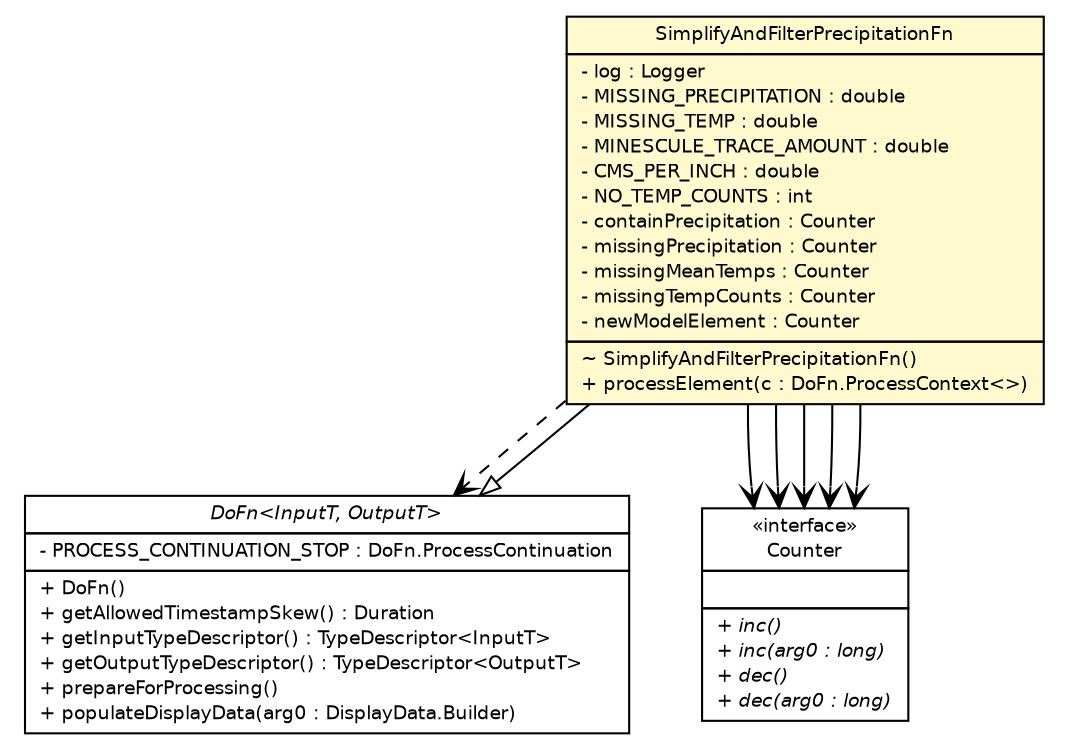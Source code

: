 #!/usr/local/bin/dot
#
# Class diagram 
# Generated by UMLGraph version R5_6-24-gf6e263 (http://www.umlgraph.org/)
#

digraph G {
	edge [fontname="Helvetica",fontsize=10,labelfontname="Helvetica",labelfontsize=10];
	node [fontname="Helvetica",fontsize=10,shape=plaintext];
	nodesep=0.25;
	ranksep=0.5;
	// com.ohair.stephen.edp.transform.GSODTransform.SimplifyAndFilterPrecipitationFn
	c319 [label=<<table title="com.ohair.stephen.edp.transform.GSODTransform.SimplifyAndFilterPrecipitationFn" border="0" cellborder="1" cellspacing="0" cellpadding="2" port="p" bgcolor="lemonChiffon" href="./GSODTransform.SimplifyAndFilterPrecipitationFn.html">
		<tr><td><table border="0" cellspacing="0" cellpadding="1">
<tr><td align="center" balign="center"> SimplifyAndFilterPrecipitationFn </td></tr>
		</table></td></tr>
		<tr><td><table border="0" cellspacing="0" cellpadding="1">
<tr><td align="left" balign="left"> - log : Logger </td></tr>
<tr><td align="left" balign="left"> - MISSING_PRECIPITATION : double </td></tr>
<tr><td align="left" balign="left"> - MISSING_TEMP : double </td></tr>
<tr><td align="left" balign="left"> - MINESCULE_TRACE_AMOUNT : double </td></tr>
<tr><td align="left" balign="left"> - CMS_PER_INCH : double </td></tr>
<tr><td align="left" balign="left"> - NO_TEMP_COUNTS : int </td></tr>
<tr><td align="left" balign="left"> - containPrecipitation : Counter </td></tr>
<tr><td align="left" balign="left"> - missingPrecipitation : Counter </td></tr>
<tr><td align="left" balign="left"> - missingMeanTemps : Counter </td></tr>
<tr><td align="left" balign="left"> - missingTempCounts : Counter </td></tr>
<tr><td align="left" balign="left"> - newModelElement : Counter </td></tr>
		</table></td></tr>
		<tr><td><table border="0" cellspacing="0" cellpadding="1">
<tr><td align="left" balign="left"> ~ SimplifyAndFilterPrecipitationFn() </td></tr>
<tr><td align="left" balign="left"> + processElement(c : DoFn.ProcessContext&lt;&gt;) </td></tr>
		</table></td></tr>
		</table>>, URL="./GSODTransform.SimplifyAndFilterPrecipitationFn.html", fontname="Helvetica", fontcolor="black", fontsize=9.0];
	//com.ohair.stephen.edp.transform.GSODTransform.SimplifyAndFilterPrecipitationFn extends org.apache.beam.sdk.transforms.DoFn<com.google.api.services.bigquery.model.TableRow, com.ohair.stephen.edp.model.GSODDataModel>
	c321:p -> c319:p [dir=back,arrowtail=empty];
	// com.ohair.stephen.edp.transform.GSODTransform.SimplifyAndFilterPrecipitationFn NAVASSOC org.apache.beam.sdk.metrics.Counter
	c319:p -> c323:p [taillabel="", label="", headlabel="", fontname="Helvetica", fontcolor="black", fontsize=10.0, color="black", arrowhead=open];
	// com.ohair.stephen.edp.transform.GSODTransform.SimplifyAndFilterPrecipitationFn NAVASSOC org.apache.beam.sdk.metrics.Counter
	c319:p -> c323:p [taillabel="", label="", headlabel="", fontname="Helvetica", fontcolor="black", fontsize=10.0, color="black", arrowhead=open];
	// com.ohair.stephen.edp.transform.GSODTransform.SimplifyAndFilterPrecipitationFn NAVASSOC org.apache.beam.sdk.metrics.Counter
	c319:p -> c323:p [taillabel="", label="", headlabel="", fontname="Helvetica", fontcolor="black", fontsize=10.0, color="black", arrowhead=open];
	// com.ohair.stephen.edp.transform.GSODTransform.SimplifyAndFilterPrecipitationFn NAVASSOC org.apache.beam.sdk.metrics.Counter
	c319:p -> c323:p [taillabel="", label="", headlabel="", fontname="Helvetica", fontcolor="black", fontsize=10.0, color="black", arrowhead=open];
	// com.ohair.stephen.edp.transform.GSODTransform.SimplifyAndFilterPrecipitationFn NAVASSOC org.apache.beam.sdk.metrics.Counter
	c319:p -> c323:p [taillabel="", label="", headlabel="", fontname="Helvetica", fontcolor="black", fontsize=10.0, color="black", arrowhead=open];
	// com.ohair.stephen.edp.transform.GSODTransform.SimplifyAndFilterPrecipitationFn DEPEND org.apache.beam.sdk.transforms.DoFn<InputT, OutputT>.ProcessContext
	c319:p -> c321:p [taillabel="", label="", headlabel="", fontname="Helvetica", fontcolor="black", fontsize=10.0, color="black", arrowhead=open, style=dashed];
	// org.apache.beam.sdk.transforms.DoFn<InputT, OutputT>
	c321 [label=<<table title="org.apache.beam.sdk.transforms.DoFn" border="0" cellborder="1" cellspacing="0" cellpadding="2" port="p" href="http://java.sun.com/j2se/1.4.2/docs/api/org/apache/beam/sdk/transforms/DoFn.html">
		<tr><td><table border="0" cellspacing="0" cellpadding="1">
<tr><td align="center" balign="center"><font face="Helvetica-Oblique"> DoFn&lt;InputT, OutputT&gt; </font></td></tr>
		</table></td></tr>
		<tr><td><table border="0" cellspacing="0" cellpadding="1">
<tr><td align="left" balign="left"> - PROCESS_CONTINUATION_STOP : DoFn.ProcessContinuation </td></tr>
		</table></td></tr>
		<tr><td><table border="0" cellspacing="0" cellpadding="1">
<tr><td align="left" balign="left"> + DoFn() </td></tr>
<tr><td align="left" balign="left"> + getAllowedTimestampSkew() : Duration </td></tr>
<tr><td align="left" balign="left"> + getInputTypeDescriptor() : TypeDescriptor&lt;InputT&gt; </td></tr>
<tr><td align="left" balign="left"> + getOutputTypeDescriptor() : TypeDescriptor&lt;OutputT&gt; </td></tr>
<tr><td align="left" balign="left"> + prepareForProcessing() </td></tr>
<tr><td align="left" balign="left"> + populateDisplayData(arg0 : DisplayData.Builder) </td></tr>
		</table></td></tr>
		</table>>, URL="http://java.sun.com/j2se/1.4.2/docs/api/org/apache/beam/sdk/transforms/DoFn.html", fontname="Helvetica", fontcolor="black", fontsize=9.0];
	// org.apache.beam.sdk.metrics.Counter
	c323 [label=<<table title="org.apache.beam.sdk.metrics.Counter" border="0" cellborder="1" cellspacing="0" cellpadding="2" port="p" href="http://java.sun.com/j2se/1.4.2/docs/api/org/apache/beam/sdk/metrics/Counter.html">
		<tr><td><table border="0" cellspacing="0" cellpadding="1">
<tr><td align="center" balign="center"> &#171;interface&#187; </td></tr>
<tr><td align="center" balign="center"> Counter </td></tr>
		</table></td></tr>
		<tr><td><table border="0" cellspacing="0" cellpadding="1">
<tr><td align="left" balign="left">  </td></tr>
		</table></td></tr>
		<tr><td><table border="0" cellspacing="0" cellpadding="1">
<tr><td align="left" balign="left"><font face="Helvetica-Oblique" point-size="9.0"> + inc() </font></td></tr>
<tr><td align="left" balign="left"><font face="Helvetica-Oblique" point-size="9.0"> + inc(arg0 : long) </font></td></tr>
<tr><td align="left" balign="left"><font face="Helvetica-Oblique" point-size="9.0"> + dec() </font></td></tr>
<tr><td align="left" balign="left"><font face="Helvetica-Oblique" point-size="9.0"> + dec(arg0 : long) </font></td></tr>
		</table></td></tr>
		</table>>, URL="http://java.sun.com/j2se/1.4.2/docs/api/org/apache/beam/sdk/metrics/Counter.html", fontname="Helvetica", fontcolor="black", fontsize=9.0];
}

